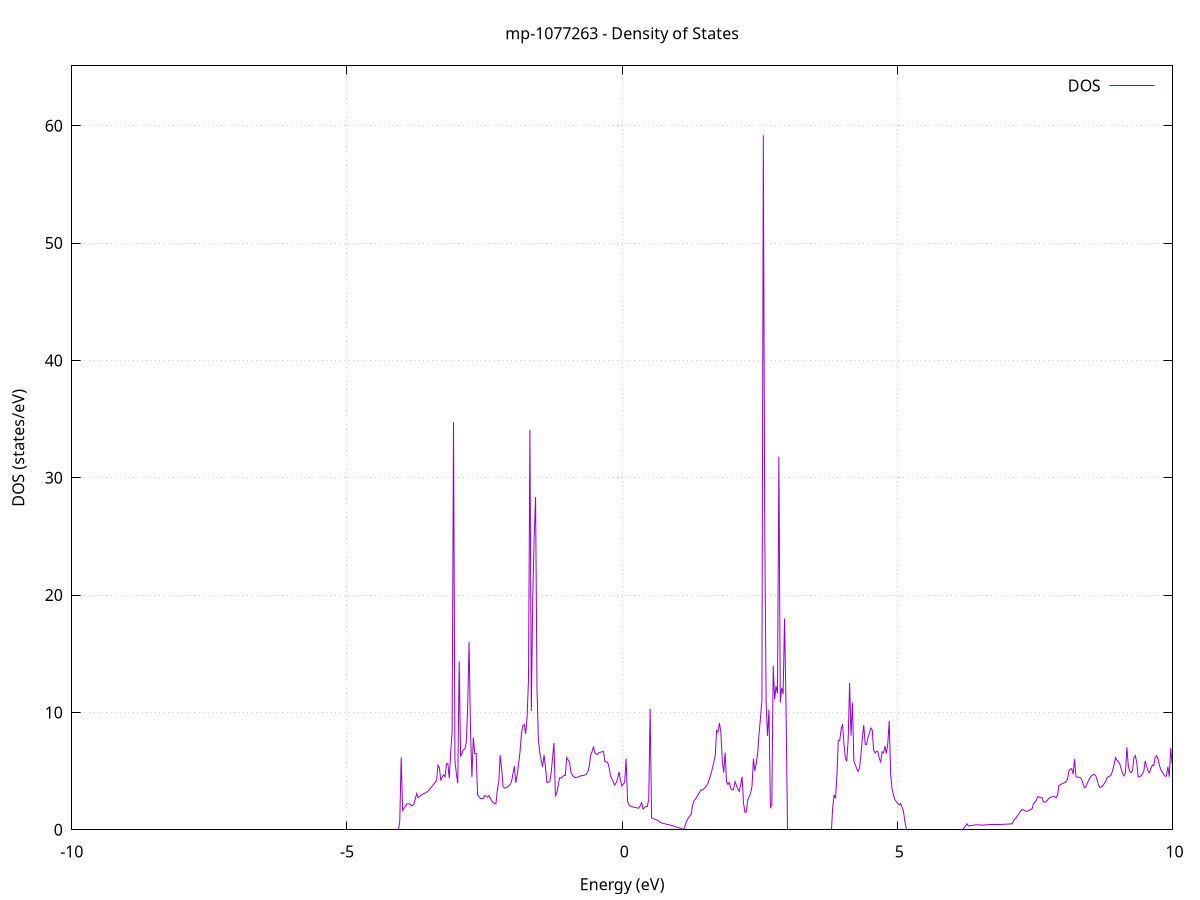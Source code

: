 set title 'mp-1077263 - Density of States'
set xlabel 'Energy (eV)'
set ylabel 'DOS (states/eV)'
set grid
set xrange [-10:10]
set yrange [0:65.099]
set xzeroaxis lt -1
set terminal png size 800,600
set output 'mp-1077263_dos_gnuplot.png'
plot '-' using 1:2 with lines title 'DOS'
-35.244000 0.000000
-35.218300 0.000000
-35.192600 0.000000
-35.166900 0.000000
-35.141200 0.000000
-35.115500 0.000000
-35.089800 0.000000
-35.064100 0.000000
-35.038400 0.000000
-35.012700 0.000000
-34.987000 0.000000
-34.961300 0.000000
-34.935600 0.000000
-34.909900 0.000000
-34.884200 0.000000
-34.858500 0.000000
-34.832800 0.000000
-34.807000 0.000000
-34.781300 0.000000
-34.755600 0.000000
-34.729900 0.000000
-34.704200 0.000000
-34.678500 0.000000
-34.652800 0.000000
-34.627100 0.000000
-34.601400 0.000000
-34.575700 0.000000
-34.550000 0.000000
-34.524300 0.000000
-34.498600 0.000000
-34.472900 0.000000
-34.447200 0.000000
-34.421500 0.000000
-34.395800 0.000000
-34.370100 0.000000
-34.344400 0.000000
-34.318700 0.000000
-34.293000 0.000000
-34.267300 0.000000
-34.241600 0.000000
-34.215900 0.000000
-34.190200 0.000000
-34.164500 0.000000
-34.138800 0.000000
-34.113100 0.000000
-34.087400 0.000000
-34.061700 0.000000
-34.036000 0.000000
-34.010300 0.000000
-33.984600 0.000000
-33.958800 0.000000
-33.933100 0.000000
-33.907400 0.000000
-33.881700 0.000000
-33.856000 0.000000
-33.830300 0.000000
-33.804600 0.000000
-33.778900 0.000000
-33.753200 0.000000
-33.727500 0.000000
-33.701800 0.000000
-33.676100 0.000000
-33.650400 0.000000
-33.624700 0.000000
-33.599000 0.000000
-33.573300 0.000000
-33.547600 0.000000
-33.521900 0.000000
-33.496200 0.000000
-33.470500 0.000000
-33.444800 0.000000
-33.419100 0.000000
-33.393400 0.000000
-33.367700 0.000000
-33.342000 0.000000
-33.316300 0.000000
-33.290600 0.000000
-33.264900 0.000000
-33.239200 0.000000
-33.213500 0.000000
-33.187800 0.000000
-33.162100 0.000000
-33.136400 0.000000
-33.110600 0.000000
-33.084900 0.000000
-33.059200 0.000000
-33.033500 0.000000
-33.007800 0.000000
-32.982100 0.000000
-32.956400 0.000000
-32.930700 0.000000
-32.905000 50.875800
-32.879300 55.399600
-32.853600 40.057000
-32.827900 48.494700
-32.802200 82.052000
-32.776500 0.000000
-32.750800 0.000000
-32.725100 0.000000
-32.699400 0.000000
-32.673700 0.000000
-32.648000 0.000000
-32.622300 0.000000
-32.596600 0.000000
-32.570900 0.000000
-32.545200 0.000000
-32.519500 0.000000
-32.493800 0.000000
-32.468100 0.000000
-32.442400 0.000000
-32.416700 0.000000
-32.391000 0.000000
-32.365300 0.000000
-32.339600 0.000000
-32.313900 0.000000
-32.288200 0.000000
-32.262400 0.000000
-32.236700 0.000000
-32.211000 0.000000
-32.185300 0.000000
-32.159600 0.000000
-32.133900 0.000000
-32.108200 0.000000
-32.082500 0.000000
-32.056800 0.000000
-32.031100 0.000000
-32.005400 0.000000
-31.979700 0.000000
-31.954000 0.000000
-31.928300 0.000000
-31.902600 0.000000
-31.876900 0.000000
-31.851200 0.000000
-31.825500 0.000000
-31.799800 0.000000
-31.774100 0.000000
-31.748400 0.000000
-31.722700 0.000000
-31.697000 0.000000
-31.671300 0.000000
-31.645600 0.000000
-31.619900 0.000000
-31.594200 0.000000
-31.568500 0.000000
-31.542800 0.000000
-31.517100 0.000000
-31.491400 0.000000
-31.465700 0.000000
-31.440000 0.000000
-31.414200 0.000000
-31.388500 0.000000
-31.362800 0.000000
-31.337100 0.000000
-31.311400 0.000000
-31.285700 0.000000
-31.260000 0.000000
-31.234300 0.000000
-31.208600 0.000000
-31.182900 0.000000
-31.157200 0.000000
-31.131500 0.000000
-31.105800 0.000000
-31.080100 0.000000
-31.054400 0.000000
-31.028700 0.000000
-31.003000 0.000000
-30.977300 0.000000
-30.951600 0.000000
-30.925900 0.000000
-30.900200 0.000000
-30.874500 0.000000
-30.848800 0.000000
-30.823100 0.000000
-30.797400 0.000000
-30.771700 0.000000
-30.746000 0.000000
-30.720300 0.000000
-30.694600 0.000000
-30.668900 0.000000
-30.643200 0.000000
-30.617500 0.000000
-30.591800 0.000000
-30.566000 0.000000
-30.540300 0.000000
-30.514600 0.000000
-30.488900 0.000000
-30.463200 0.000000
-30.437500 0.000000
-30.411800 0.000000
-30.386100 0.000000
-30.360400 0.000000
-30.334700 0.000000
-30.309000 0.000000
-30.283300 0.000000
-30.257600 0.000000
-30.231900 0.000000
-30.206200 0.000000
-30.180500 0.000000
-30.154800 0.000000
-30.129100 0.000000
-30.103400 0.000000
-30.077700 0.000000
-30.052000 0.000000
-30.026300 0.000000
-30.000600 0.000000
-29.974900 0.000000
-29.949200 0.000000
-29.923500 0.000000
-29.897800 0.000000
-29.872100 0.000000
-29.846400 0.000000
-29.820700 0.000000
-29.795000 0.000000
-29.769300 0.000000
-29.743600 0.000000
-29.717800 0.000000
-29.692100 0.000000
-29.666400 0.000000
-29.640700 0.000000
-29.615000 0.000000
-29.589300 0.000000
-29.563600 0.000000
-29.537900 0.000000
-29.512200 0.000000
-29.486500 0.000000
-29.460800 0.000000
-29.435100 0.000000
-29.409400 0.000000
-29.383700 0.000000
-29.358000 0.000000
-29.332300 0.000000
-29.306600 0.000000
-29.280900 0.000000
-29.255200 0.000000
-29.229500 0.000000
-29.203800 0.000000
-29.178100 0.000000
-29.152400 0.000000
-29.126700 0.000000
-29.101000 0.000000
-29.075300 0.000000
-29.049600 0.000000
-29.023900 0.000000
-28.998200 0.000000
-28.972500 0.000000
-28.946800 0.000000
-28.921100 0.000000
-28.895400 0.000000
-28.869600 0.000000
-28.843900 0.000000
-28.818200 0.000000
-28.792500 0.000000
-28.766800 0.000000
-28.741100 0.000000
-28.715400 0.000000
-28.689700 0.000000
-28.664000 0.000000
-28.638300 0.000000
-28.612600 0.000000
-28.586900 0.000000
-28.561200 0.000000
-28.535500 0.000000
-28.509800 0.000000
-28.484100 0.000000
-28.458400 0.000000
-28.432700 0.000000
-28.407000 0.000000
-28.381300 0.000000
-28.355600 0.000000
-28.329900 0.000000
-28.304200 0.000000
-28.278500 0.000000
-28.252800 0.000000
-28.227100 0.000000
-28.201400 0.000000
-28.175700 0.000000
-28.150000 0.000000
-28.124300 0.000000
-28.098600 0.000000
-28.072900 0.000000
-28.047200 0.000000
-28.021400 0.000000
-27.995700 0.000000
-27.970000 0.000000
-27.944300 0.000000
-27.918600 0.000000
-27.892900 0.000000
-27.867200 0.000000
-27.841500 0.000000
-27.815800 0.000000
-27.790100 0.000000
-27.764400 0.000000
-27.738700 0.000000
-27.713000 0.000000
-27.687300 0.000000
-27.661600 0.000000
-27.635900 0.000000
-27.610200 0.000000
-27.584500 0.000000
-27.558800 0.000000
-27.533100 0.000000
-27.507400 0.000000
-27.481700 0.000000
-27.456000 0.000000
-27.430300 0.000000
-27.404600 0.000000
-27.378900 0.000000
-27.353200 0.000000
-27.327500 0.000000
-27.301800 0.000000
-27.276100 0.000000
-27.250400 0.000000
-27.224700 0.000000
-27.199000 0.000000
-27.173200 0.000000
-27.147500 0.000000
-27.121800 0.000000
-27.096100 0.000000
-27.070400 0.000000
-27.044700 0.000000
-27.019000 0.000000
-26.993300 0.000000
-26.967600 0.000000
-26.941900 0.000000
-26.916200 0.000000
-26.890500 0.000000
-26.864800 0.000000
-26.839100 0.000000
-26.813400 0.000000
-26.787700 0.000000
-26.762000 0.000000
-26.736300 0.000000
-26.710600 0.000000
-26.684900 0.000000
-26.659200 0.000000
-26.633500 0.000000
-26.607800 0.000000
-26.582100 0.000000
-26.556400 0.000000
-26.530700 0.000000
-26.505000 0.000000
-26.479300 0.000000
-26.453600 0.000000
-26.427900 0.000000
-26.402200 0.000000
-26.376500 0.000000
-26.350800 0.000000
-26.325000 0.000000
-26.299300 0.000000
-26.273600 0.000000
-26.247900 0.000000
-26.222200 0.000000
-26.196500 0.000000
-26.170800 0.000000
-26.145100 0.000000
-26.119400 0.000000
-26.093700 0.000000
-26.068000 0.000000
-26.042300 0.000000
-26.016600 0.000000
-25.990900 0.000000
-25.965200 0.000000
-25.939500 0.000000
-25.913800 0.000000
-25.888100 0.000000
-25.862400 0.000000
-25.836700 0.000000
-25.811000 0.000000
-25.785300 0.000000
-25.759600 0.000000
-25.733900 0.000000
-25.708200 0.000000
-25.682500 0.000000
-25.656800 0.000000
-25.631100 0.000000
-25.605400 0.000000
-25.579700 0.000000
-25.554000 0.000000
-25.528300 0.000000
-25.502600 0.000000
-25.476800 0.000000
-25.451100 0.000000
-25.425400 0.000000
-25.399700 0.000000
-25.374000 0.000000
-25.348300 0.000000
-25.322600 0.000000
-25.296900 0.000000
-25.271200 0.000000
-25.245500 0.000000
-25.219800 0.000000
-25.194100 0.000000
-25.168400 0.000000
-25.142700 0.000000
-25.117000 0.000000
-25.091300 0.000000
-25.065600 0.000000
-25.039900 0.000000
-25.014200 0.000000
-24.988500 0.000000
-24.962800 0.000000
-24.937100 0.000000
-24.911400 0.000000
-24.885700 0.000000
-24.860000 0.000000
-24.834300 0.000000
-24.808600 0.000000
-24.782900 0.000000
-24.757200 0.000000
-24.731500 0.000000
-24.705800 0.000000
-24.680100 0.000000
-24.654400 0.000000
-24.628600 0.000000
-24.602900 0.000000
-24.577200 0.000000
-24.551500 0.000000
-24.525800 0.000000
-24.500100 0.000000
-24.474400 0.000000
-24.448700 0.000000
-24.423000 0.000000
-24.397300 0.000000
-24.371600 0.000000
-24.345900 0.000000
-24.320200 0.000000
-24.294500 0.000000
-24.268800 0.000000
-24.243100 0.000000
-24.217400 0.000000
-24.191700 0.000000
-24.166000 0.000000
-24.140300 0.000000
-24.114600 0.000000
-24.088900 0.000000
-24.063200 0.000000
-24.037500 0.000000
-24.011800 0.000000
-23.986100 0.000000
-23.960400 0.000000
-23.934700 0.000000
-23.909000 0.000000
-23.883300 0.000000
-23.857600 0.000000
-23.831900 0.000000
-23.806200 0.000000
-23.780400 0.000000
-23.754700 0.000000
-23.729000 0.000000
-23.703300 0.000000
-23.677600 0.000000
-23.651900 0.000000
-23.626200 0.000000
-23.600500 0.000000
-23.574800 0.000000
-23.549100 0.000000
-23.523400 0.000000
-23.497700 0.000000
-23.472000 0.000000
-23.446300 0.000000
-23.420600 0.000000
-23.394900 0.000000
-23.369200 0.000000
-23.343500 0.000000
-23.317800 0.000000
-23.292100 0.000000
-23.266400 0.000000
-23.240700 0.000000
-23.215000 0.000000
-23.189300 0.000000
-23.163600 0.000000
-23.137900 0.000000
-23.112200 0.000000
-23.086500 0.000000
-23.060800 0.000000
-23.035100 0.000000
-23.009400 0.000000
-22.983700 0.000000
-22.958000 0.000000
-22.932200 0.000000
-22.906500 0.000000
-22.880800 0.000000
-22.855100 0.000000
-22.829400 0.000000
-22.803700 0.000000
-22.778000 0.000000
-22.752300 0.000000
-22.726600 0.000000
-22.700900 0.000000
-22.675200 0.000000
-22.649500 0.000000
-22.623800 0.000000
-22.598100 0.000000
-22.572400 0.000000
-22.546700 0.000000
-22.521000 0.000000
-22.495300 0.000000
-22.469600 0.000000
-22.443900 0.000000
-22.418200 0.000000
-22.392500 0.000000
-22.366800 0.000000
-22.341100 0.000000
-22.315400 0.000000
-22.289700 0.000000
-22.264000 0.000000
-22.238300 0.000000
-22.212600 0.000000
-22.186900 0.000000
-22.161200 0.000000
-22.135500 0.000000
-22.109800 0.000000
-22.084000 0.000000
-22.058300 0.000000
-22.032600 0.000000
-22.006900 0.000000
-21.981200 0.000000
-21.955500 0.000000
-21.929800 0.000000
-21.904100 0.000000
-21.878400 0.000000
-21.852700 0.000000
-21.827000 0.000000
-21.801300 0.000000
-21.775600 0.000000
-21.749900 0.000000
-21.724200 0.000000
-21.698500 0.000000
-21.672800 0.000000
-21.647100 0.000000
-21.621400 0.000000
-21.595700 0.000000
-21.570000 0.000000
-21.544300 0.000000
-21.518600 0.000000
-21.492900 0.000000
-21.467200 0.000000
-21.441500 0.000000
-21.415800 0.000000
-21.390100 0.000000
-21.364400 0.000000
-21.338700 0.000000
-21.313000 0.000000
-21.287300 0.000000
-21.261600 0.000000
-21.235800 0.000000
-21.210100 0.000000
-21.184400 0.000000
-21.158700 0.000000
-21.133000 0.000000
-21.107300 0.000000
-21.081600 0.000000
-21.055900 0.000000
-21.030200 0.000000
-21.004500 0.000000
-20.978800 0.000000
-20.953100 0.000000
-20.927400 0.000000
-20.901700 0.000000
-20.876000 0.000000
-20.850300 0.000000
-20.824600 0.000000
-20.798900 0.000000
-20.773200 0.000000
-20.747500 0.000000
-20.721800 0.000000
-20.696100 0.000000
-20.670400 0.000000
-20.644700 0.000000
-20.619000 0.000000
-20.593300 0.000000
-20.567600 0.000000
-20.541900 0.000000
-20.516200 0.000000
-20.490500 0.000000
-20.464800 0.000000
-20.439100 0.000000
-20.413400 0.000000
-20.387600 0.000000
-20.361900 0.000000
-20.336200 0.000000
-20.310500 0.000000
-20.284800 0.000000
-20.259100 0.000000
-20.233400 0.000000
-20.207700 0.000000
-20.182000 0.000000
-20.156300 0.000000
-20.130600 0.000000
-20.104900 0.000000
-20.079200 0.000000
-20.053500 0.000000
-20.027800 0.000000
-20.002100 0.000000
-19.976400 0.000000
-19.950700 0.000000
-19.925000 0.000000
-19.899300 0.000000
-19.873600 0.000000
-19.847900 0.000000
-19.822200 0.000000
-19.796500 0.000000
-19.770800 0.000000
-19.745100 0.000000
-19.719400 0.000000
-19.693700 0.000000
-19.668000 0.000000
-19.642300 0.000000
-19.616600 0.000000
-19.590900 0.000000
-19.565200 0.000000
-19.539400 0.000000
-19.513700 0.000000
-19.488000 0.000000
-19.462300 0.000000
-19.436600 0.000000
-19.410900 0.000000
-19.385200 0.000000
-19.359500 0.000000
-19.333800 0.000000
-19.308100 0.000000
-19.282400 0.000000
-19.256700 0.000000
-19.231000 0.000000
-19.205300 0.000000
-19.179600 0.000000
-19.153900 0.000000
-19.128200 0.000000
-19.102500 0.000000
-19.076800 0.000000
-19.051100 0.000000
-19.025400 0.000000
-18.999700 0.000000
-18.974000 0.000000
-18.948300 0.000000
-18.922600 0.000000
-18.896900 0.000000
-18.871200 0.000000
-18.845500 0.000000
-18.819800 0.000000
-18.794100 0.000000
-18.768400 0.000000
-18.742700 0.000000
-18.717000 0.000000
-18.691200 0.000000
-18.665500 0.000000
-18.639800 0.000000
-18.614100 0.000000
-18.588400 0.000000
-18.562700 0.000000
-18.537000 0.000000
-18.511300 0.000000
-18.485600 0.000000
-18.459900 0.000000
-18.434200 0.000000
-18.408500 0.000000
-18.382800 0.000000
-18.357100 0.000000
-18.331400 0.000000
-18.305700 0.000000
-18.280000 0.000000
-18.254300 0.000000
-18.228600 0.000000
-18.202900 0.000000
-18.177200 0.000000
-18.151500 0.000000
-18.125800 0.000000
-18.100100 0.000000
-18.074400 0.000000
-18.048700 0.000000
-18.023000 0.000000
-17.997300 0.000000
-17.971600 0.000000
-17.945900 0.000000
-17.920200 0.000000
-17.894500 0.000000
-17.868800 0.000000
-17.843000 0.000000
-17.817300 0.000000
-17.791600 0.000000
-17.765900 0.000000
-17.740200 0.000000
-17.714500 0.000000
-17.688800 0.000000
-17.663100 0.000000
-17.637400 0.000000
-17.611700 0.000000
-17.586000 0.000000
-17.560300 0.000000
-17.534600 0.000000
-17.508900 0.000000
-17.483200 0.000000
-17.457500 0.000000
-17.431800 0.000000
-17.406100 0.000000
-17.380400 0.000000
-17.354700 0.000000
-17.329000 0.000000
-17.303300 0.000000
-17.277600 0.000000
-17.251900 0.000000
-17.226200 0.000000
-17.200500 0.000000
-17.174800 0.000000
-17.149100 0.000000
-17.123400 0.000000
-17.097700 0.000000
-17.072000 0.000000
-17.046300 0.000000
-17.020600 0.000000
-16.994800 0.000000
-16.969100 0.000000
-16.943400 0.000000
-16.917700 0.000000
-16.892000 0.000000
-16.866300 0.000000
-16.840600 0.000000
-16.814900 0.000000
-16.789200 0.000000
-16.763500 0.000000
-16.737800 0.000000
-16.712100 0.000000
-16.686400 0.000000
-16.660700 0.000000
-16.635000 0.000000
-16.609300 0.000000
-16.583600 0.000000
-16.557900 0.000000
-16.532200 0.000000
-16.506500 0.000000
-16.480800 0.000000
-16.455100 0.000000
-16.429400 0.000000
-16.403700 0.000000
-16.378000 0.000000
-16.352300 0.000000
-16.326600 0.000000
-16.300900 0.000000
-16.275200 0.000000
-16.249500 0.000000
-16.223800 0.000000
-16.198100 0.000000
-16.172400 0.000000
-16.146600 0.000000
-16.120900 0.000000
-16.095200 0.000000
-16.069500 0.000000
-16.043800 0.000000
-16.018100 0.000000
-15.992400 0.000000
-15.966700 0.000000
-15.941000 0.000000
-15.915300 0.000000
-15.889600 0.000000
-15.863900 0.000000
-15.838200 0.000000
-15.812500 0.000000
-15.786800 0.000000
-15.761100 0.000000
-15.735400 0.000000
-15.709700 0.000000
-15.684000 0.000000
-15.658300 0.000000
-15.632600 0.000000
-15.606900 0.000000
-15.581200 0.000000
-15.555500 0.000000
-15.529800 0.000000
-15.504100 0.000000
-15.478400 0.000000
-15.452700 0.000000
-15.427000 0.000000
-15.401300 0.000000
-15.375600 0.000000
-15.349900 0.000000
-15.324200 0.000000
-15.298500 0.000000
-15.272700 0.000000
-15.247000 0.000000
-15.221300 0.000000
-15.195600 0.000000
-15.169900 0.000000
-15.144200 0.000000
-15.118500 0.000000
-15.092800 0.000000
-15.067100 0.000000
-15.041400 0.000000
-15.015700 0.000000
-14.990000 0.000000
-14.964300 0.000000
-14.938600 0.000000
-14.912900 0.000000
-14.887200 0.000000
-14.861500 0.000000
-14.835800 0.000000
-14.810100 0.000000
-14.784400 0.000000
-14.758700 0.000000
-14.733000 0.000000
-14.707300 0.000000
-14.681600 0.000000
-14.655900 0.000000
-14.630200 0.000000
-14.604500 0.000000
-14.578800 0.000000
-14.553100 0.000000
-14.527400 0.000000
-14.501700 0.000000
-14.476000 0.000000
-14.450300 0.000000
-14.424500 0.000000
-14.398800 0.000000
-14.373100 0.000000
-14.347400 0.000000
-14.321700 0.000000
-14.296000 0.000000
-14.270300 0.000000
-14.244600 0.000000
-14.218900 0.000000
-14.193200 0.000000
-14.167500 0.000000
-14.141800 0.000000
-14.116100 0.000000
-14.090400 0.000000
-14.064700 0.000000
-14.039000 0.000000
-14.013300 0.000000
-13.987600 0.000000
-13.961900 0.000000
-13.936200 0.000000
-13.910500 0.000000
-13.884800 0.000000
-13.859100 0.000000
-13.833400 0.000000
-13.807700 0.000000
-13.782000 0.000000
-13.756300 0.000000
-13.730600 0.000000
-13.704900 0.000000
-13.679200 0.000000
-13.653500 0.000000
-13.627800 0.000000
-13.602100 0.000000
-13.576300 0.000000
-13.550600 0.000000
-13.524900 0.000000
-13.499200 0.000000
-13.473500 0.000000
-13.447800 0.000000
-13.422100 0.000000
-13.396400 0.000000
-13.370700 0.000000
-13.345000 0.000000
-13.319300 0.000000
-13.293600 0.000000
-13.267900 0.000000
-13.242200 0.000000
-13.216500 0.000000
-13.190800 0.000000
-13.165100 0.000000
-13.139400 0.000000
-13.113700 0.000000
-13.088000 0.000000
-13.062300 0.000000
-13.036600 0.000000
-13.010900 0.000000
-12.985200 0.000000
-12.959500 0.000000
-12.933800 0.000000
-12.908100 0.000000
-12.882400 0.000000
-12.856700 0.000000
-12.831000 0.000000
-12.805300 0.000000
-12.779600 0.000000
-12.753900 0.000000
-12.728100 0.000000
-12.702400 0.000000
-12.676700 0.000000
-12.651000 0.000000
-12.625300 0.000000
-12.599600 0.000000
-12.573900 0.000000
-12.548200 0.000000
-12.522500 0.000000
-12.496800 0.000000
-12.471100 0.192100
-12.445400 0.704800
-12.419700 0.543800
-12.394000 0.589800
-12.368300 0.635800
-12.342600 0.681800
-12.316900 1.087000
-12.291200 1.566900
-12.265500 1.202500
-12.239800 1.268900
-12.214100 1.335200
-12.188400 1.401600
-12.162700 1.386600
-12.137000 1.360900
-12.111300 1.347300
-12.085600 1.371400
-12.059900 1.395400
-12.034200 1.422500
-12.008500 1.455300
-11.982800 1.443500
-11.957100 1.461500
-11.931400 1.479600
-11.905700 1.495200
-11.879900 1.508700
-11.854200 1.528700
-11.828500 1.553800
-11.802800 1.578800
-11.777100 1.603800
-11.751400 1.617700
-11.725700 1.636700
-11.700000 1.662400
-11.674300 1.688100
-11.648600 1.713800
-11.622900 1.747800
-11.597200 1.781600
-11.571500 1.815500
-11.545800 1.849500
-11.520100 1.883500
-11.494400 1.930400
-11.468700 1.973800
-11.443000 2.017200
-11.417300 2.061000
-11.391600 2.105100
-11.365900 2.149300
-11.340200 2.241000
-11.314500 2.319100
-11.288800 2.394000
-11.263100 5.009900
-11.237400 4.386900
-11.211700 4.550000
-11.186000 4.753600
-11.160300 5.040700
-11.134600 5.176800
-11.108900 5.425500
-11.083200 5.929400
-11.057500 8.402500
-11.031700 9.823700
-11.006000 11.554800
-10.980300 10.965700
-10.954600 11.947800
-10.928900 13.067400
-10.903200 12.009000
-10.877500 12.567500
-10.851800 12.545900
-10.826100 13.806100
-10.800400 15.442900
-10.774700 17.973900
-10.749000 33.473000
-10.723300 18.899200
-10.697600 9.131500
-10.671900 0.000000
-10.646200 0.000000
-10.620500 0.000000
-10.594800 0.000000
-10.569100 0.000000
-10.543400 0.000000
-10.517700 0.000000
-10.492000 0.000000
-10.466300 0.000000
-10.440600 0.000000
-10.414900 0.000000
-10.389200 0.000000
-10.363500 0.000000
-10.337800 0.000000
-10.312100 0.000000
-10.286400 0.000000
-10.260700 0.000000
-10.235000 0.000000
-10.209300 0.000000
-10.183500 0.000000
-10.157800 0.000000
-10.132100 0.000000
-10.106400 0.000000
-10.080700 0.000000
-10.055000 0.000000
-10.029300 0.000000
-10.003600 0.000000
-9.977900 0.000000
-9.952200 0.000000
-9.926500 0.000000
-9.900800 0.000000
-9.875100 0.000000
-9.849400 0.000000
-9.823700 0.000000
-9.798000 0.000000
-9.772300 0.000000
-9.746600 0.000000
-9.720900 0.000000
-9.695200 0.000000
-9.669500 0.000000
-9.643800 0.000000
-9.618100 0.000000
-9.592400 0.000000
-9.566700 0.000000
-9.541000 0.000000
-9.515300 0.000000
-9.489600 0.000000
-9.463900 0.000000
-9.438200 0.000000
-9.412500 0.000000
-9.386800 0.000000
-9.361100 0.000000
-9.335300 0.000000
-9.309600 0.000000
-9.283900 0.000000
-9.258200 0.000000
-9.232500 0.000000
-9.206800 0.000000
-9.181100 0.000000
-9.155400 0.000000
-9.129700 0.000000
-9.104000 0.000000
-9.078300 0.000000
-9.052600 0.000000
-9.026900 0.000000
-9.001200 0.000000
-8.975500 0.000000
-8.949800 0.000000
-8.924100 0.000000
-8.898400 0.000000
-8.872700 0.000000
-8.847000 0.000000
-8.821300 0.000000
-8.795600 0.000000
-8.769900 0.000000
-8.744200 0.000000
-8.718500 0.000000
-8.692800 0.000000
-8.667100 0.000000
-8.641400 0.000000
-8.615700 0.000000
-8.590000 0.000000
-8.564300 0.000000
-8.538600 0.000000
-8.512900 0.000000
-8.487100 0.000000
-8.461400 0.000000
-8.435700 0.000000
-8.410000 0.000000
-8.384300 0.000000
-8.358600 0.000000
-8.332900 0.000000
-8.307200 0.000000
-8.281500 0.000000
-8.255800 0.000000
-8.230100 0.000000
-8.204400 0.000000
-8.178700 0.000000
-8.153000 0.000000
-8.127300 0.000000
-8.101600 0.000000
-8.075900 0.000000
-8.050200 0.000000
-8.024500 0.000000
-7.998800 0.000000
-7.973100 0.000000
-7.947400 0.000000
-7.921700 0.000000
-7.896000 0.000000
-7.870300 0.000000
-7.844600 0.000000
-7.818900 0.000000
-7.793200 0.000000
-7.767500 0.000000
-7.741800 0.000000
-7.716100 0.000000
-7.690400 0.000000
-7.664700 0.000000
-7.638900 0.000000
-7.613200 0.000000
-7.587500 0.000000
-7.561800 0.000000
-7.536100 0.000000
-7.510400 0.000000
-7.484700 0.000000
-7.459000 0.000000
-7.433300 0.000000
-7.407600 0.000000
-7.381900 0.000000
-7.356200 0.000000
-7.330500 0.000000
-7.304800 0.000000
-7.279100 0.000000
-7.253400 0.000000
-7.227700 0.000000
-7.202000 0.000000
-7.176300 0.000000
-7.150600 0.000000
-7.124900 0.000000
-7.099200 0.000000
-7.073500 0.000000
-7.047800 0.000000
-7.022100 0.000000
-6.996400 0.000000
-6.970700 0.000000
-6.945000 0.000000
-6.919300 0.000000
-6.893600 0.000000
-6.867900 0.000000
-6.842200 0.000000
-6.816500 0.000000
-6.790700 0.000000
-6.765000 0.000000
-6.739300 0.000000
-6.713600 0.000000
-6.687900 0.000000
-6.662200 0.000000
-6.636500 0.000000
-6.610800 0.000000
-6.585100 0.000000
-6.559400 0.000000
-6.533700 0.000000
-6.508000 0.000000
-6.482300 0.000000
-6.456600 0.000000
-6.430900 0.000000
-6.405200 0.000000
-6.379500 0.000000
-6.353800 0.000000
-6.328100 0.000000
-6.302400 0.000000
-6.276700 0.000000
-6.251000 0.000000
-6.225300 0.000000
-6.199600 0.000000
-6.173900 0.000000
-6.148200 0.000000
-6.122500 0.000000
-6.096800 0.000000
-6.071100 0.000000
-6.045400 0.000000
-6.019700 0.000000
-5.994000 0.000000
-5.968300 0.000000
-5.942500 0.000000
-5.916800 0.000000
-5.891100 0.000000
-5.865400 0.000000
-5.839700 0.000000
-5.814000 0.000000
-5.788300 0.000000
-5.762600 0.000000
-5.736900 0.000000
-5.711200 0.000000
-5.685500 0.000000
-5.659800 0.000000
-5.634100 0.000000
-5.608400 0.000000
-5.582700 0.000000
-5.557000 0.000000
-5.531300 0.000000
-5.505600 0.000000
-5.479900 0.000000
-5.454200 0.000000
-5.428500 0.000000
-5.402800 0.000000
-5.377100 0.000000
-5.351400 0.000000
-5.325700 0.000000
-5.300000 0.000000
-5.274300 0.000000
-5.248600 0.000000
-5.222900 0.000000
-5.197200 0.000000
-5.171500 0.000000
-5.145800 0.000000
-5.120100 0.000000
-5.094300 0.000000
-5.068600 0.000000
-5.042900 0.000000
-5.017200 0.000000
-4.991500 0.000000
-4.965800 0.000000
-4.940100 0.000000
-4.914400 0.000000
-4.888700 0.000000
-4.863000 0.000000
-4.837300 0.000000
-4.811600 0.000000
-4.785900 0.000000
-4.760200 0.000000
-4.734500 0.000000
-4.708800 0.000000
-4.683100 0.000000
-4.657400 0.000000
-4.631700 0.000000
-4.606000 0.000000
-4.580300 0.000000
-4.554600 0.000000
-4.528900 0.000000
-4.503200 0.000000
-4.477500 0.000000
-4.451800 0.000000
-4.426100 0.000000
-4.400400 0.000000
-4.374700 0.000000
-4.349000 0.000000
-4.323300 0.000000
-4.297600 0.000000
-4.271900 0.000000
-4.246100 0.000000
-4.220400 0.000000
-4.194700 0.000000
-4.169000 0.000000
-4.143300 0.000000
-4.117600 0.000000
-4.091900 0.000000
-4.066200 0.000000
-4.040500 0.745100
-4.014800 6.162900
-3.989100 1.654400
-3.963400 1.831100
-3.937700 2.007800
-3.912000 2.184500
-3.886300 2.218900
-3.860600 2.207100
-3.834900 2.074700
-3.809200 2.064300
-3.783500 2.202000
-3.757800 2.642100
-3.732100 3.082800
-3.706400 2.734300
-3.680700 2.829300
-3.655000 2.925300
-3.629300 3.026600
-3.603600 3.096700
-3.577900 3.135600
-3.552200 3.206200
-3.526500 3.295700
-3.500800 3.439600
-3.475100 3.585700
-3.449400 3.731700
-3.423700 3.881400
-3.397900 4.036600
-3.372200 4.207800
-3.346500 5.501300
-3.320800 5.293300
-3.295100 4.194300
-3.269400 4.489600
-3.243700 4.678000
-3.218000 4.507300
-3.192300 5.623200
-3.166600 5.634800
-3.140900 4.388500
-3.115200 6.594400
-3.089500 8.326000
-3.063800 34.726000
-3.038100 5.862100
-3.012400 4.801400
-2.986700 3.963200
-2.961000 14.367700
-2.935300 6.234000
-2.909600 6.516300
-2.883900 6.818400
-2.858200 6.894600
-2.832500 7.413700
-2.806800 10.411200
-2.781100 16.007000
-2.755400 8.479800
-2.729700 4.493900
-2.704000 7.857800
-2.678300 6.493700
-2.652600 6.505100
-2.626900 2.991800
-2.601200 2.818100
-2.575500 2.666300
-2.549700 2.652400
-2.524000 2.661300
-2.498300 2.925900
-2.472600 2.869200
-2.446900 2.785800
-2.421200 2.900700
-2.395500 2.689600
-2.369800 2.462000
-2.344100 2.325100
-2.318400 2.210500
-2.292700 2.238400
-2.267000 3.436200
-2.241300 4.065000
-2.215600 6.358900
-2.189900 5.201400
-2.164200 3.693100
-2.138500 3.546100
-2.112800 3.580500
-2.087100 3.651100
-2.061400 3.720000
-2.035700 3.845100
-2.010000 4.117100
-1.984300 4.748600
-1.958600 5.423900
-1.932900 4.010700
-1.907200 4.652900
-1.881500 5.605100
-1.855800 6.649300
-1.830100 8.167000
-1.804400 8.873500
-1.778700 8.975300
-1.753000 8.153600
-1.727300 9.558900
-1.701500 12.835900
-1.675800 34.089800
-1.650100 10.119700
-1.624400 19.767100
-1.598700 24.936600
-1.573000 28.351600
-1.547300 12.021900
-1.521600 7.647200
-1.495900 6.572300
-1.470200 5.898700
-1.444500 5.372300
-1.418800 6.385600
-1.393100 5.344100
-1.367400 4.037300
-1.341700 4.044100
-1.316000 4.117400
-1.290300 4.806600
-1.264600 6.133200
-1.238900 7.390400
-1.213200 2.901300
-1.187500 3.115200
-1.161800 3.769600
-1.136100 4.432900
-1.110400 4.387800
-1.084700 4.530800
-1.059000 4.620100
-1.033300 4.619500
-1.007600 6.144900
-0.981900 5.959100
-0.956200 5.781300
-0.930500 4.923400
-0.904800 4.652700
-0.879100 4.528300
-0.853300 4.453700
-0.827600 4.468100
-0.801900 4.496100
-0.776200 4.524100
-0.750500 4.602800
-0.724800 4.610500
-0.699100 4.634200
-0.673400 4.669900
-0.647700 4.738800
-0.622000 4.970800
-0.596300 5.448400
-0.570600 6.391800
-0.544900 6.676600
-0.519200 7.103600
-0.493500 6.528100
-0.467800 6.433200
-0.442100 6.432900
-0.416400 6.590400
-0.390700 6.614000
-0.365000 6.642000
-0.339300 6.671700
-0.313600 5.836100
-0.287900 5.773500
-0.262200 5.740100
-0.236500 5.288300
-0.210800 4.588900
-0.185100 4.340500
-0.159400 4.044200
-0.133700 3.807800
-0.108000 4.010300
-0.082300 4.347900
-0.056600 4.927300
-0.030900 4.238300
-0.005100 3.739500
0.020600 3.896300
0.046300 4.036300
0.072000 6.046800
0.097700 2.456000
0.123400 2.118500
0.149100 2.011900
0.174800 1.975200
0.200500 1.938600
0.226200 1.906400
0.251900 1.883200
0.277600 1.860000
0.303300 1.837000
0.329000 2.057800
0.354700 2.305000
0.380400 1.765100
0.406100 1.886800
0.431800 1.984600
0.457500 1.981000
0.483200 2.608000
0.508900 10.312300
0.534600 1.004600
0.560300 0.960700
0.586000 0.916800
0.611700 0.872200
0.637400 0.824700
0.663100 0.777200
0.688800 0.629900
0.714500 0.594900
0.740200 0.559800
0.765900 0.524800
0.791600 0.489800
0.817300 0.453700
0.843100 0.419700
0.868800 0.417000
0.894500 0.378200
0.920200 0.339300
0.945900 0.300500
0.971600 0.261600
0.997300 0.222800
1.023000 0.183900
1.048700 0.145100
1.074400 0.106300
1.100100 0.067400
1.125800 0.039400
1.151500 0.497400
1.177200 0.768200
1.202900 0.999200
1.228600 1.163900
1.254300 1.328700
1.280000 2.072700
1.305700 2.496100
1.331400 2.599200
1.357100 2.796900
1.382800 3.007000
1.408500 3.209600
1.434200 3.397200
1.459900 3.387800
1.485600 3.493700
1.511300 3.610100
1.537000 3.750900
1.562700 4.023500
1.588400 4.359000
1.614100 4.754500
1.639800 5.232300
1.665500 5.763600
1.691300 6.296000
1.717000 8.467400
1.742700 8.342900
1.768400 9.098000
1.794100 8.277300
1.819800 5.867400
1.845500 4.878100
1.871200 6.587900
1.896900 4.073800
1.922600 3.859900
1.948300 4.023800
1.974000 3.516900
1.999700 3.389600
2.025400 3.436900
2.051100 4.105500
2.076800 3.792900
2.102500 3.480300
2.128200 3.265500
2.153900 3.822100
2.179600 4.499600
2.205300 2.297100
2.231000 1.483500
2.256700 1.549600
2.282400 2.545400
2.308100 2.816700
2.333800 3.118100
2.359500 3.698100
2.385200 6.042800
2.410900 5.006900
2.436600 5.667400
2.462300 6.526500
2.488000 8.189300
2.513700 9.552500
2.539500 11.020300
2.565200 59.181300
2.590900 25.787400
2.616600 10.604400
2.642300 8.008500
2.668000 10.232600
2.693700 1.917300
2.719400 2.122400
2.745100 13.975100
2.770800 11.104300
2.796500 12.259900
2.822200 11.628100
2.847900 31.803900
2.873600 10.834600
2.899300 12.104200
2.925000 11.577400
2.950700 18.005700
2.976400 11.009900
3.002100 0.000000
3.027800 0.000000
3.053500 0.000000
3.079200 0.000000
3.104900 0.000000
3.130600 0.000000
3.156300 0.000000
3.182000 0.000000
3.207700 0.000000
3.233400 0.000000
3.259100 0.000000
3.284800 0.000000
3.310500 0.000000
3.336200 0.000000
3.361900 0.000000
3.387700 0.000000
3.413400 0.000000
3.439100 0.000000
3.464800 0.000000
3.490500 0.000000
3.516200 0.000000
3.541900 0.000000
3.567600 0.000000
3.593300 0.000000
3.619000 0.000000
3.644700 0.000000
3.670400 0.000000
3.696100 0.000000
3.721800 0.000000
3.747500 0.000000
3.773200 0.000000
3.798900 0.000000
3.824600 1.842500
3.850300 2.969000
3.876000 2.698300
3.901700 4.496000
3.927400 7.623900
3.953100 7.595100
3.978800 8.544600
4.004500 9.009400
4.030200 7.361600
4.055900 6.106400
4.081600 5.849200
4.107300 7.713600
4.133000 12.529300
4.158700 8.019200
4.184400 10.841700
4.210100 5.877300
4.235900 5.530900
4.261600 5.224200
4.287300 4.968600
4.313000 5.261100
4.338700 6.384400
4.364400 7.809500
4.390100 8.913400
4.415800 7.287500
4.441500 7.270400
4.467200 7.882900
4.492900 8.240300
4.518600 8.672700
4.544300 8.503200
4.570000 6.761900
4.595700 6.540600
4.621400 6.709000
4.647100 6.649900
4.672800 6.057700
4.698500 5.790400
4.724200 6.645300
4.749900 6.552500
4.775600 7.131300
4.801300 6.494500
4.827000 7.355800
4.852700 9.280800
4.878400 4.762100
4.904100 3.478200
4.929800 2.987300
4.955500 2.564100
4.981200 2.411200
5.006900 2.258300
5.032600 2.105400
5.058300 2.248500
5.084100 1.936500
5.109800 1.624500
5.135500 0.778900
5.161200 0.000000
5.186900 0.000000
5.212600 0.000000
5.238300 0.000000
5.264000 0.000000
5.289700 0.000000
5.315400 0.000000
5.341100 0.000000
5.366800 0.000000
5.392500 0.000000
5.418200 0.000000
5.443900 0.000000
5.469600 0.000000
5.495300 0.000000
5.521000 0.000000
5.546700 0.000000
5.572400 0.000000
5.598100 0.000000
5.623800 0.000000
5.649500 0.000000
5.675200 0.000000
5.700900 0.000000
5.726600 0.000000
5.752300 0.000000
5.778000 0.000000
5.803700 0.000000
5.829400 0.000000
5.855100 0.000000
5.880800 0.000000
5.906500 0.000000
5.932300 0.000000
5.958000 0.000000
5.983700 0.000000
6.009400 0.000000
6.035100 0.000000
6.060800 0.000000
6.086500 0.000000
6.112200 0.000000
6.137900 0.000000
6.163600 0.000000
6.189300 0.018000
6.215000 0.164200
6.240700 0.335300
6.266400 0.507300
6.292100 0.326300
6.317800 0.344100
6.343500 0.361800
6.369200 0.379600
6.394900 0.397300
6.420600 0.415000
6.446300 0.430900
6.472000 0.421000
6.497700 0.407800
6.523400 0.395400
6.549100 0.400900
6.574800 0.409200
6.600500 0.417500
6.626200 0.425800
6.651900 0.434000
6.677600 0.442300
6.703300 0.450600
6.729000 0.458900
6.754700 0.453100
6.780500 0.446100
6.806200 0.448300
6.831900 0.450500
6.857600 0.452800
6.883300 0.455000
6.909000 0.460300
6.934700 0.467000
6.960400 0.473600
6.986100 0.480300
7.011800 0.486900
7.037500 0.493600
7.063200 0.500200
7.088900 0.506900
7.114600 0.793800
7.140300 0.923200
7.166000 1.068300
7.191700 1.246500
7.217400 1.426700
7.243100 1.606000
7.268800 1.722000
7.294500 1.707700
7.320200 1.606800
7.345900 1.561100
7.371600 1.605500
7.397300 1.666400
7.423000 1.726700
7.448700 1.791200
7.474400 2.251200
7.500100 2.342000
7.525800 2.501900
7.551500 2.819800
7.577200 2.796400
7.602900 2.726700
7.628600 2.735800
7.654400 2.382000
7.680100 2.346900
7.705800 2.399400
7.731500 2.557700
7.757200 2.667200
7.782900 2.775800
7.808600 2.791400
7.834300 2.814300
7.860000 2.824200
7.885700 2.730800
7.911400 2.961100
7.937100 3.796000
7.962800 3.842800
7.988500 3.903800
8.014200 3.959600
8.039900 4.026300
8.065600 4.099600
8.091300 4.305300
8.117000 5.002900
8.142700 5.160000
8.168400 5.208400
8.194100 4.746500
8.219800 6.016600
8.245500 4.553300
8.271200 4.479500
8.296900 4.476000
8.322600 4.464200
8.348300 4.301000
8.374000 3.919800
8.399700 3.577200
8.425400 3.666700
8.451100 3.950400
8.476800 4.209400
8.502600 4.458400
8.528300 4.608100
8.554000 4.677100
8.579700 4.711400
8.605400 4.599100
8.631100 4.243900
8.656800 3.794900
8.682500 3.611300
8.708200 3.646800
8.733900 3.769900
8.759600 3.927100
8.785300 4.115400
8.811000 4.424400
8.836700 4.540100
8.862400 4.567100
8.888100 4.702900
8.913800 5.078700
8.939500 5.605100
8.965200 6.146800
8.990900 5.906400
9.016600 5.832900
9.042300 5.601000
9.068000 5.164900
9.093700 4.803400
9.119400 4.591800
9.145100 4.826400
9.170800 7.028600
9.196500 5.476800
9.222200 4.966000
9.247900 4.870600
9.273600 5.033100
9.299300 6.146600
9.325000 6.316500
9.350800 5.706400
9.376500 4.510600
9.402200 4.511700
9.427900 4.589300
9.453600 4.745500
9.479300 5.006500
9.505000 5.873400
9.530700 5.383000
9.556400 5.001700
9.582100 4.868600
9.607800 5.226200
9.633500 5.519800
9.659200 5.455400
9.684900 6.174900
9.710600 6.314800
9.736300 6.043300
9.762000 5.519400
9.787700 5.106700
9.813400 4.940000
9.839100 4.711100
9.864800 4.565800
9.890500 4.569900
9.916200 5.387500
9.941900 4.525700
9.967600 6.969600
9.993300 5.585000
10.019000 6.478000
10.044700 5.087400
10.070400 3.532700
10.096100 3.126700
10.121800 2.991000
10.147500 3.019100
10.173200 3.953200
10.199000 4.950000
10.224700 5.840000
10.250400 6.262500
10.276100 5.877600
10.301800 6.004200
10.327500 6.491800
10.353200 7.000400
10.378900 7.763600
10.404600 7.694900
10.430300 7.329600
10.456000 7.355400
10.481700 6.680100
10.507400 7.002400
10.533100 7.387500
10.558800 7.095600
10.584500 6.788300
10.610200 7.068200
10.635900 7.293000
10.661600 8.124900
10.687300 9.159100
10.713000 6.566900
10.738700 5.070800
10.764400 5.235600
10.790100 5.550400
10.815800 5.645600
10.841500 6.472200
10.867200 6.733300
10.892900 7.266000
10.918600 7.423300
10.944300 7.780500
10.970000 8.437600
10.995700 8.673600
11.021400 8.407600
11.047200 8.180400
11.072900 7.392500
11.098600 7.452600
11.124300 8.117100
11.150000 8.741900
11.175700 8.837800
11.201400 7.734600
11.227100 7.175500
11.252800 6.826700
11.278500 6.918800
11.304200 6.860400
11.329900 6.657700
11.355600 6.543100
11.381300 6.293900
11.407000 6.390600
11.432700 6.603700
11.458400 6.527500
11.484100 6.737300
11.509800 6.652700
11.535500 6.461900
11.561200 6.110300
11.586900 5.583200
11.612600 5.203800
11.638300 7.003300
11.664000 6.339000
11.689700 6.356400
11.715400 5.898900
11.741100 5.944500
11.766800 6.182500
11.792500 5.899000
11.818200 5.373000
11.843900 5.004600
11.869600 5.151600
11.895400 5.397800
11.921100 5.317500
11.946800 5.080700
11.972500 4.795000
11.998200 5.032200
12.023900 6.093000
12.049600 7.891300
12.075300 7.160300
12.101000 6.290900
12.126700 6.007900
12.152400 6.870000
12.178100 8.870600
12.203800 9.815100
12.229500 10.623200
12.255200 8.142400
12.280900 6.156500
12.306600 5.142200
12.332300 4.366600
12.358000 4.474300
12.383700 4.103000
12.409400 5.293900
12.435100 5.291900
12.460800 4.952000
12.486500 4.961700
12.512200 5.873400
12.537900 6.783400
12.563600 6.010100
12.589300 5.130900
12.615000 4.485600
12.640700 4.115300
12.666400 3.906900
12.692100 3.781400
12.717800 3.997100
12.743600 4.192900
12.769300 4.353000
12.795000 4.570200
12.820700 4.869300
12.846400 5.148700
12.872100 5.406800
12.897800 5.190400
12.923500 5.034900
12.949200 4.814400
12.974900 4.691200
13.000600 4.722900
13.026300 3.961700
13.052000 3.841700
13.077700 3.735900
13.103400 3.439900
13.129100 2.979900
13.154800 2.675200
13.180500 2.528700
13.206200 2.354200
13.231900 2.192000
13.257600 1.904500
13.283300 1.780200
13.309000 1.683500
13.334700 1.558900
13.360400 1.467300
13.386100 1.345400
13.411800 1.034800
13.437500 0.984100
13.463200 0.911700
13.488900 0.833600
13.514600 0.768900
13.540300 0.657100
13.566000 0.561300
13.591800 0.487000
13.617500 0.413500
13.643200 0.341500
13.668900 0.271000
13.694600 0.203500
13.720300 0.133700
13.746000 0.072900
13.771700 0.019900
13.797400 0.003700
13.823100 0.000000
13.848800 0.000000
13.874500 0.000000
13.900200 0.000000
13.925900 0.000000
13.951600 0.000000
13.977300 0.000000
14.003000 0.000000
14.028700 0.000000
14.054400 0.000000
14.080100 0.000000
14.105800 0.000000
14.131500 0.000000
14.157200 0.000000
14.182900 0.000000
14.208600 0.000000
14.234300 0.000000
14.260000 0.000000
14.285700 0.000000
14.311400 0.000000
14.337100 0.000000
14.362800 0.000000
14.388500 0.000000
14.414200 0.000000
14.440000 0.000000
14.465700 0.000000
14.491400 0.000000
14.517100 0.000000
14.542800 0.000000
14.568500 0.000000
14.594200 0.000000
14.619900 0.000000
14.645600 0.000000
14.671300 0.000000
14.697000 0.000000
14.722700 0.000000
14.748400 0.000000
14.774100 0.000000
14.799800 0.000000
14.825500 0.000000
14.851200 0.000000
14.876900 0.000000
14.902600 0.000000
14.928300 0.000000
14.954000 0.000000
14.979700 0.000000
15.005400 0.000000
15.031100 0.000000
15.056800 0.000000
15.082500 0.000000
15.108200 0.000000
15.133900 0.000000
15.159600 0.000000
15.185300 0.000000
15.211000 0.000000
15.236700 0.000000
15.262400 0.000000
15.288200 0.000000
15.313900 0.000000
15.339600 0.000000
15.365300 0.000000
15.391000 0.000000
15.416700 0.000000
15.442400 0.000000
15.468100 0.000000
15.493800 0.000000
15.519500 0.000000
15.545200 0.000000
15.570900 0.000000
15.596600 0.000000
15.622300 0.000000
15.648000 0.000000
15.673700 0.000000
15.699400 0.000000
15.725100 0.000000
15.750800 0.000000
15.776500 0.000000
15.802200 0.000000
15.827900 0.000000
15.853600 0.000000
15.879300 0.000000
15.905000 0.000000
15.930700 0.000000
15.956400 0.000000
15.982100 0.000000
16.007800 0.000000
16.033500 0.000000
16.059200 0.000000
16.084900 0.000000
16.110600 0.000000
16.136400 0.000000
16.162100 0.000000
e
